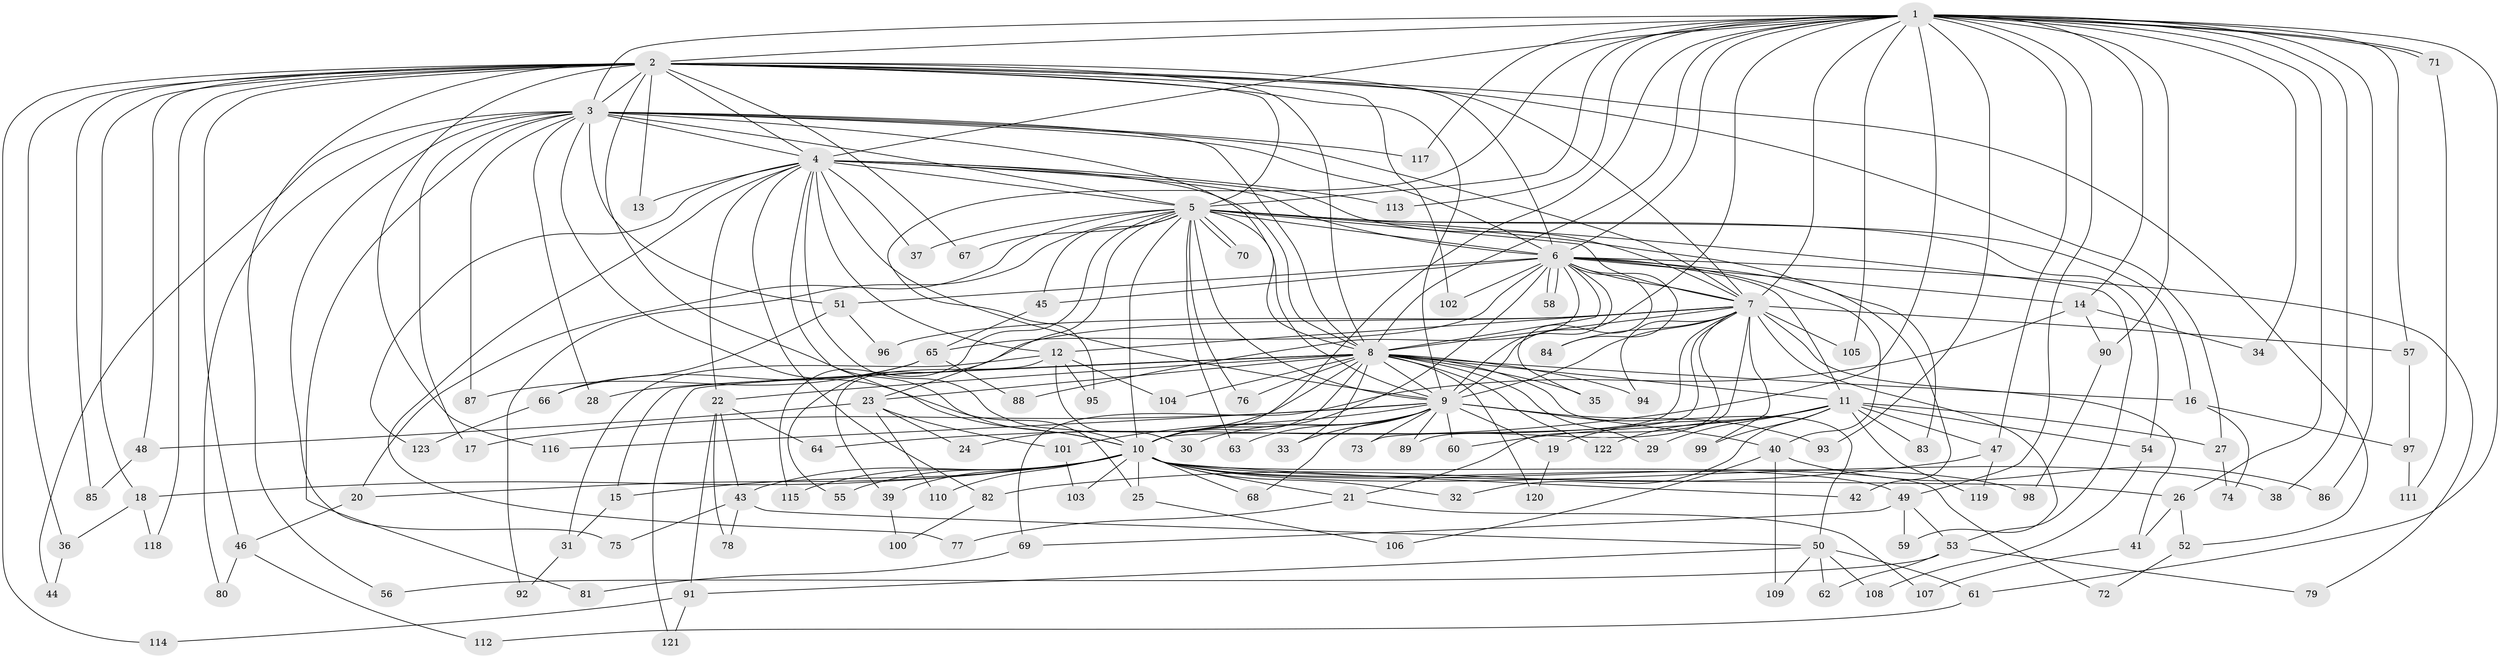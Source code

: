 // Generated by graph-tools (version 1.1) at 2025/34/03/09/25 02:34:35]
// undirected, 123 vertices, 271 edges
graph export_dot {
graph [start="1"]
  node [color=gray90,style=filled];
  1;
  2;
  3;
  4;
  5;
  6;
  7;
  8;
  9;
  10;
  11;
  12;
  13;
  14;
  15;
  16;
  17;
  18;
  19;
  20;
  21;
  22;
  23;
  24;
  25;
  26;
  27;
  28;
  29;
  30;
  31;
  32;
  33;
  34;
  35;
  36;
  37;
  38;
  39;
  40;
  41;
  42;
  43;
  44;
  45;
  46;
  47;
  48;
  49;
  50;
  51;
  52;
  53;
  54;
  55;
  56;
  57;
  58;
  59;
  60;
  61;
  62;
  63;
  64;
  65;
  66;
  67;
  68;
  69;
  70;
  71;
  72;
  73;
  74;
  75;
  76;
  77;
  78;
  79;
  80;
  81;
  82;
  83;
  84;
  85;
  86;
  87;
  88;
  89;
  90;
  91;
  92;
  93;
  94;
  95;
  96;
  97;
  98;
  99;
  100;
  101;
  102;
  103;
  104;
  105;
  106;
  107;
  108;
  109;
  110;
  111;
  112;
  113;
  114;
  115;
  116;
  117;
  118;
  119;
  120;
  121;
  122;
  123;
  1 -- 2;
  1 -- 3;
  1 -- 4;
  1 -- 5;
  1 -- 6;
  1 -- 7;
  1 -- 8;
  1 -- 9;
  1 -- 10;
  1 -- 14;
  1 -- 26;
  1 -- 34;
  1 -- 38;
  1 -- 47;
  1 -- 49;
  1 -- 57;
  1 -- 61;
  1 -- 64;
  1 -- 71;
  1 -- 71;
  1 -- 86;
  1 -- 90;
  1 -- 93;
  1 -- 95;
  1 -- 105;
  1 -- 113;
  1 -- 117;
  2 -- 3;
  2 -- 4;
  2 -- 5;
  2 -- 6;
  2 -- 7;
  2 -- 8;
  2 -- 9;
  2 -- 10;
  2 -- 13;
  2 -- 18;
  2 -- 27;
  2 -- 36;
  2 -- 46;
  2 -- 48;
  2 -- 52;
  2 -- 56;
  2 -- 67;
  2 -- 85;
  2 -- 102;
  2 -- 114;
  2 -- 116;
  2 -- 118;
  3 -- 4;
  3 -- 5;
  3 -- 6;
  3 -- 7;
  3 -- 8;
  3 -- 9;
  3 -- 10;
  3 -- 17;
  3 -- 28;
  3 -- 44;
  3 -- 51;
  3 -- 75;
  3 -- 80;
  3 -- 81;
  3 -- 87;
  3 -- 117;
  4 -- 5;
  4 -- 6;
  4 -- 7;
  4 -- 8;
  4 -- 9;
  4 -- 10;
  4 -- 12;
  4 -- 13;
  4 -- 22;
  4 -- 25;
  4 -- 37;
  4 -- 77;
  4 -- 82;
  4 -- 113;
  4 -- 123;
  5 -- 6;
  5 -- 7;
  5 -- 8;
  5 -- 9;
  5 -- 10;
  5 -- 16;
  5 -- 20;
  5 -- 23;
  5 -- 37;
  5 -- 45;
  5 -- 53;
  5 -- 54;
  5 -- 63;
  5 -- 67;
  5 -- 70;
  5 -- 70;
  5 -- 76;
  5 -- 83;
  5 -- 92;
  5 -- 115;
  6 -- 7;
  6 -- 8;
  6 -- 9;
  6 -- 10;
  6 -- 11;
  6 -- 14;
  6 -- 35;
  6 -- 40;
  6 -- 42;
  6 -- 45;
  6 -- 51;
  6 -- 58;
  6 -- 58;
  6 -- 65;
  6 -- 79;
  6 -- 84;
  6 -- 88;
  6 -- 102;
  7 -- 8;
  7 -- 9;
  7 -- 10;
  7 -- 12;
  7 -- 21;
  7 -- 41;
  7 -- 55;
  7 -- 57;
  7 -- 59;
  7 -- 73;
  7 -- 84;
  7 -- 89;
  7 -- 94;
  7 -- 96;
  7 -- 99;
  7 -- 105;
  8 -- 9;
  8 -- 10;
  8 -- 11;
  8 -- 15;
  8 -- 16;
  8 -- 22;
  8 -- 23;
  8 -- 24;
  8 -- 28;
  8 -- 29;
  8 -- 33;
  8 -- 35;
  8 -- 50;
  8 -- 76;
  8 -- 94;
  8 -- 104;
  8 -- 120;
  8 -- 121;
  8 -- 122;
  9 -- 10;
  9 -- 17;
  9 -- 19;
  9 -- 30;
  9 -- 33;
  9 -- 40;
  9 -- 60;
  9 -- 63;
  9 -- 68;
  9 -- 73;
  9 -- 89;
  9 -- 93;
  9 -- 101;
  9 -- 116;
  10 -- 15;
  10 -- 18;
  10 -- 20;
  10 -- 21;
  10 -- 25;
  10 -- 26;
  10 -- 32;
  10 -- 38;
  10 -- 39;
  10 -- 42;
  10 -- 43;
  10 -- 49;
  10 -- 55;
  10 -- 68;
  10 -- 72;
  10 -- 98;
  10 -- 103;
  10 -- 110;
  10 -- 115;
  11 -- 19;
  11 -- 27;
  11 -- 29;
  11 -- 32;
  11 -- 47;
  11 -- 54;
  11 -- 60;
  11 -- 83;
  11 -- 99;
  11 -- 119;
  11 -- 122;
  12 -- 30;
  12 -- 31;
  12 -- 39;
  12 -- 95;
  12 -- 104;
  14 -- 34;
  14 -- 69;
  14 -- 90;
  15 -- 31;
  16 -- 74;
  16 -- 97;
  18 -- 36;
  18 -- 118;
  19 -- 120;
  20 -- 46;
  21 -- 77;
  21 -- 107;
  22 -- 43;
  22 -- 64;
  22 -- 78;
  22 -- 91;
  23 -- 24;
  23 -- 48;
  23 -- 101;
  23 -- 110;
  25 -- 106;
  26 -- 41;
  26 -- 52;
  27 -- 74;
  31 -- 92;
  36 -- 44;
  39 -- 100;
  40 -- 86;
  40 -- 106;
  40 -- 109;
  41 -- 107;
  43 -- 50;
  43 -- 75;
  43 -- 78;
  45 -- 65;
  46 -- 80;
  46 -- 112;
  47 -- 82;
  47 -- 119;
  48 -- 85;
  49 -- 53;
  49 -- 59;
  49 -- 69;
  50 -- 61;
  50 -- 62;
  50 -- 91;
  50 -- 108;
  50 -- 109;
  51 -- 66;
  51 -- 96;
  52 -- 72;
  53 -- 56;
  53 -- 62;
  53 -- 79;
  54 -- 108;
  57 -- 97;
  61 -- 112;
  65 -- 66;
  65 -- 87;
  65 -- 88;
  66 -- 123;
  69 -- 81;
  71 -- 111;
  82 -- 100;
  90 -- 98;
  91 -- 114;
  91 -- 121;
  97 -- 111;
  101 -- 103;
}
